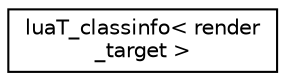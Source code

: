 digraph "Graphical Class Hierarchy"
{
 // LATEX_PDF_SIZE
  edge [fontname="Helvetica",fontsize="10",labelfontname="Helvetica",labelfontsize="10"];
  node [fontname="Helvetica",fontsize="10",shape=record];
  rankdir="LR";
  Node0 [label="luaT_classinfo\< render\l_target \>",height=0.2,width=0.4,color="black", fillcolor="white", style="filled",URL="$structluaT__classinfo_3_01render__target_01_4.html",tooltip=" "];
}
